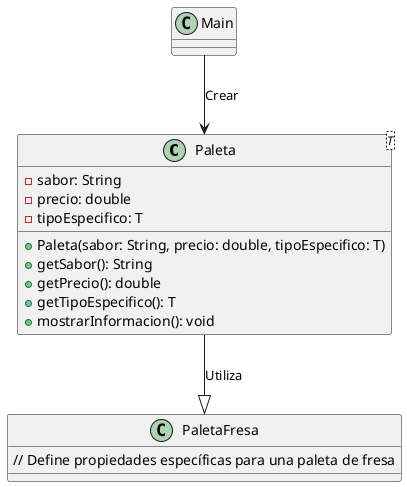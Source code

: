 @startuml Paleta

class Paleta<T> {
    -sabor: String
    -precio: double
    -tipoEspecifico: T
    +Paleta(sabor: String, precio: double, tipoEspecifico: T)
    +getSabor(): String
    +getPrecio(): double
    +getTipoEspecifico(): T
    +mostrarInformacion(): void
}

class PaletaFresa {
    // Define propiedades específicas para una paleta de fresa
}

Main --> Paleta : Crear
Paleta --|> PaletaFresa : Utiliza

@enduml
